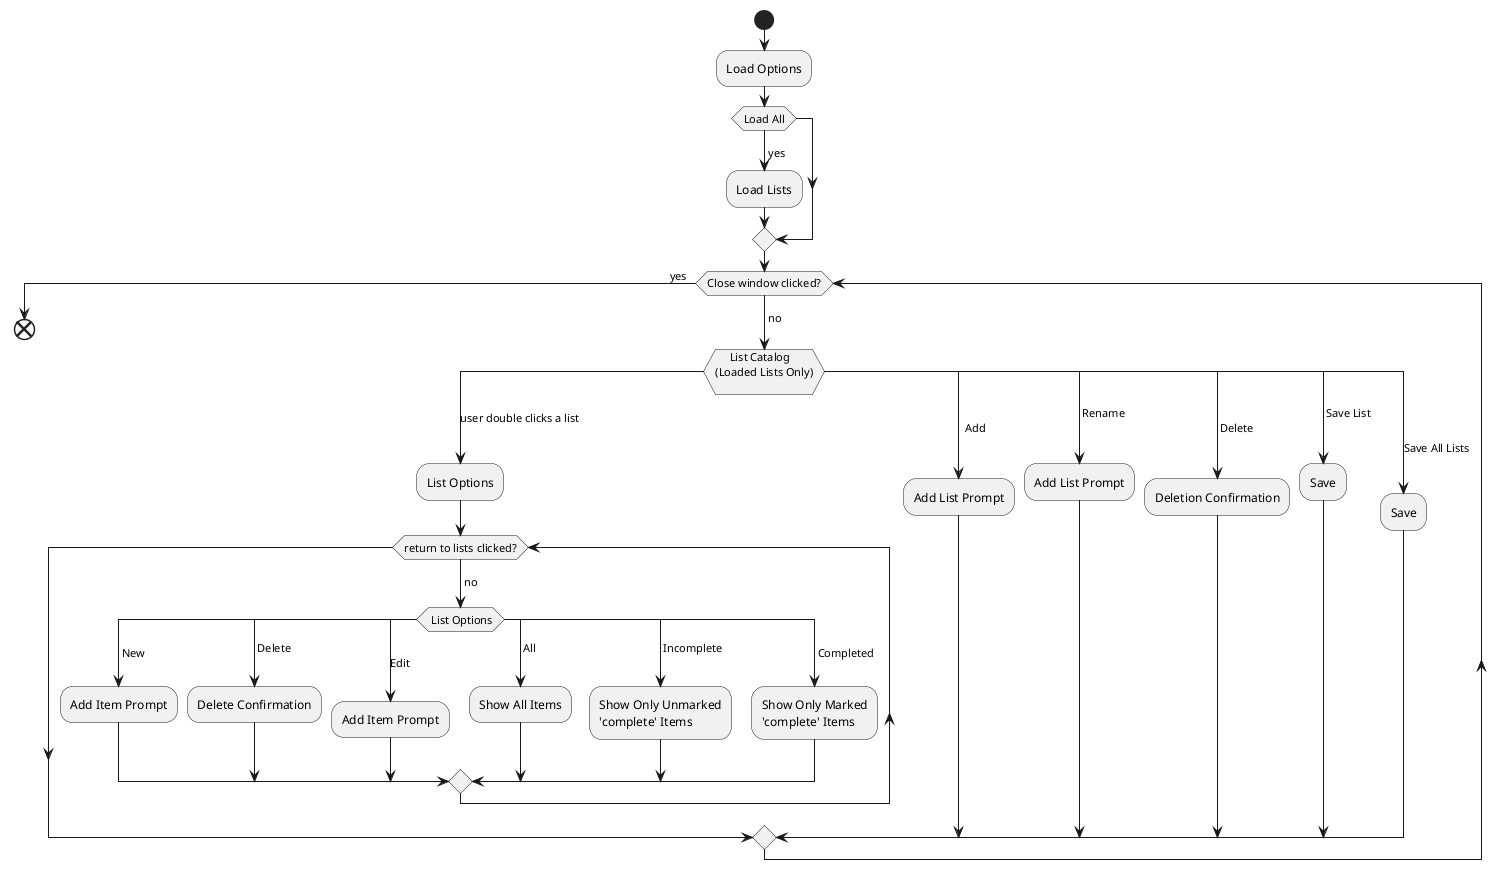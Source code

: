 @startuml
'https://plantuml.com/activity-diagram-beta

start

:Load Options;

if(Load All) then(\nyes\n)
    :Load Lists;
endif

while (Close window clicked?) is (\nno)
switch (     List Catalog\n(Loaded Lists Only)\n)

case (user double clicks a list)

    :List Options;
    while(return to lists clicked?) is (\nno)
    switch ( List Options)
    case ( New)
        :Add Item Prompt;
    case ( Delete)
        :Delete Confirmation;
    case ( \nEdit)
        :Add Item Prompt;
    case ( All)
        :Show All Items;
    case ( Incomplete)
        :Show Only Unmarked\n'complete' Items;
    case ( Completed)
        :Show Only Marked\n'complete' Items;
    endswitch
    endwhile

case ( \n  Add)
  :Add List Prompt;
case ( Rename)
  :Add List Prompt;
case (\n Delete)
  :Deletion Confirmation;
case ( Save List)
    :Save;
case ( \n\nSave All Lists)
    :Save;
endswitch

endwhile (yes   )
end


@enduml
